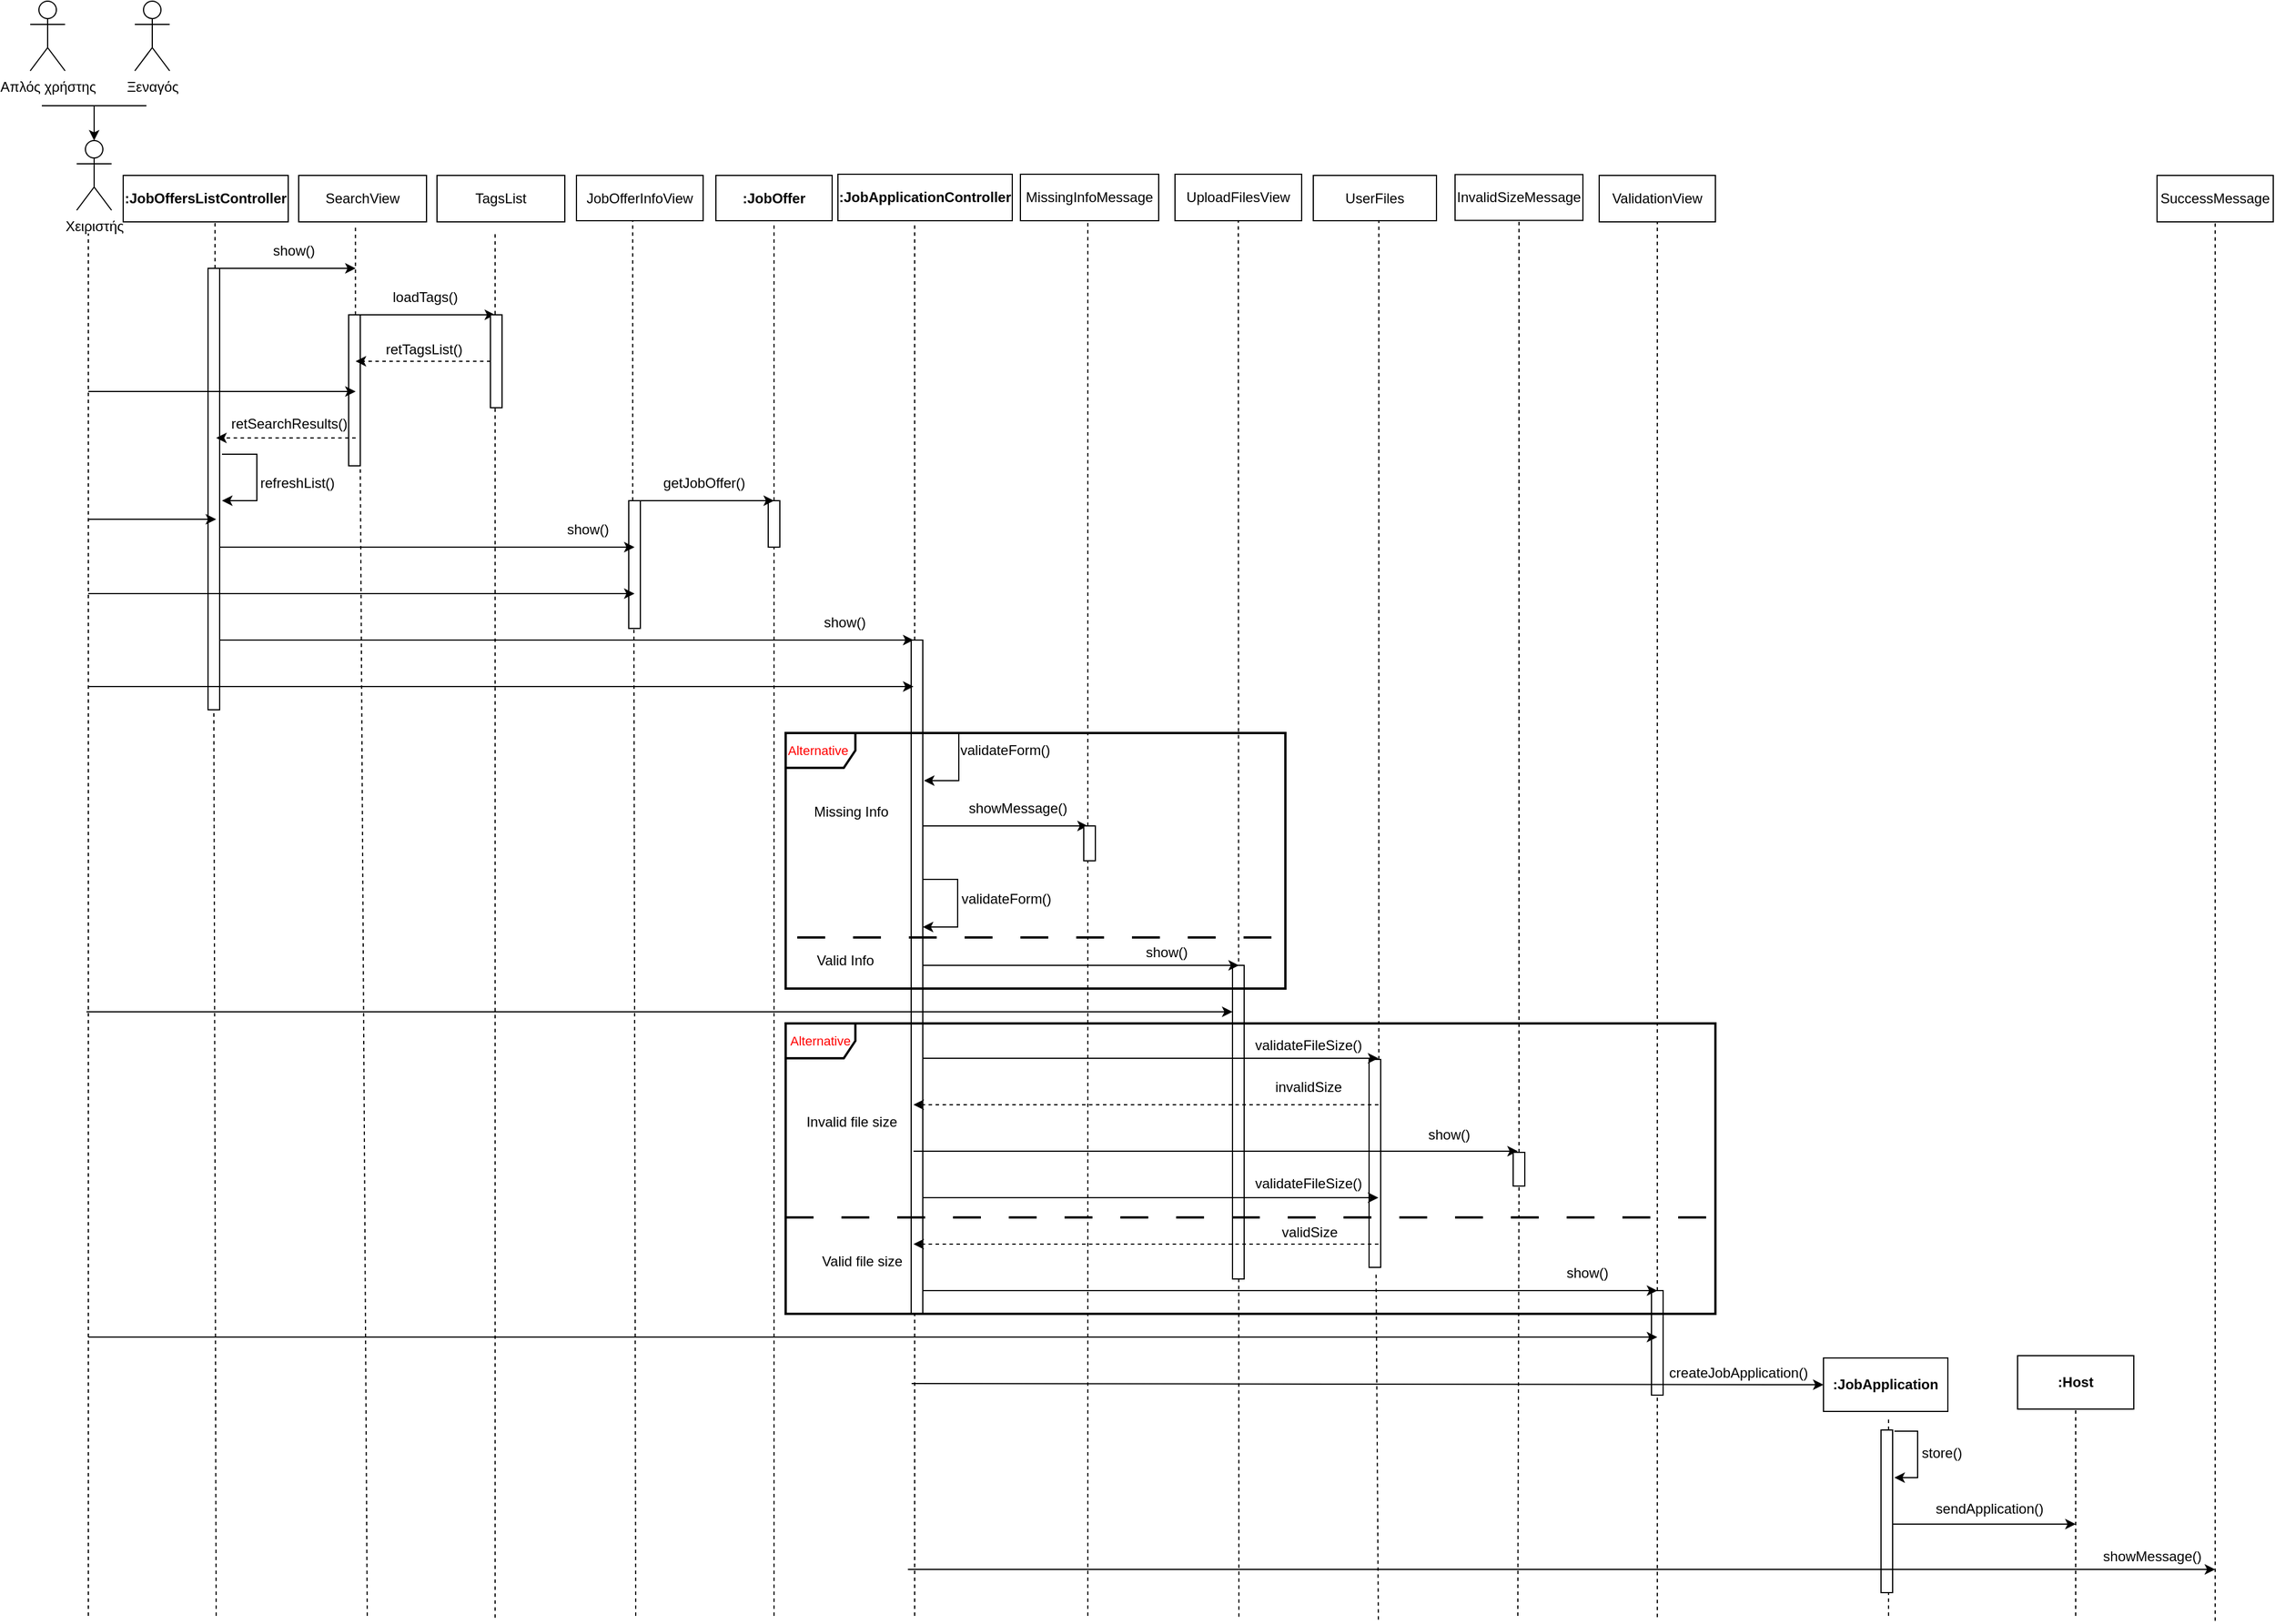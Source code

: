 <mxfile version="21.2.9" type="device">
  <diagram id="_Sl_mNcFMcSMRYwEe3K1" name="Page-2">
    <mxGraphModel dx="2100" dy="2082" grid="1" gridSize="10" guides="1" tooltips="1" connect="1" arrows="1" fold="1" page="1" pageScale="1" pageWidth="850" pageHeight="1100" math="0" shadow="0">
      <root>
        <mxCell id="0" />
        <mxCell id="1" parent="0" />
        <mxCell id="D91j-Zu3z-XHINNhoP_f-87" value="" style="html=1;points=[];perimeter=orthogonalPerimeter;outlineConnect=0;targetShapes=umlLifeline;portConstraint=eastwest;newEdgeStyle={&quot;edgeStyle&quot;:&quot;elbowEdgeStyle&quot;,&quot;elbow&quot;:&quot;vertical&quot;,&quot;curved&quot;:0,&quot;rounded&quot;:0};" parent="1" vertex="1">
          <mxGeometry x="1632.5" y="1200" width="10" height="140" as="geometry" />
        </mxCell>
        <mxCell id="D91j-Zu3z-XHINNhoP_f-85" value="" style="html=1;points=[];perimeter=orthogonalPerimeter;outlineConnect=0;targetShapes=umlLifeline;portConstraint=eastwest;newEdgeStyle={&quot;edgeStyle&quot;:&quot;elbowEdgeStyle&quot;,&quot;elbow&quot;:&quot;vertical&quot;,&quot;curved&quot;:0,&quot;rounded&quot;:0};" parent="1" vertex="1">
          <mxGeometry x="1435" y="1080" width="10" height="90" as="geometry" />
        </mxCell>
        <mxCell id="D91j-Zu3z-XHINNhoP_f-81" value="" style="html=1;points=[];perimeter=orthogonalPerimeter;outlineConnect=0;targetShapes=umlLifeline;portConstraint=eastwest;newEdgeStyle={&quot;edgeStyle&quot;:&quot;elbowEdgeStyle&quot;,&quot;elbow&quot;:&quot;vertical&quot;,&quot;curved&quot;:0,&quot;rounded&quot;:0};" parent="1" vertex="1">
          <mxGeometry x="1192" y="881" width="10" height="179" as="geometry" />
        </mxCell>
        <mxCell id="D91j-Zu3z-XHINNhoP_f-33" value="" style="endArrow=none;dashed=1;html=1;rounded=0;entryX=0.5;entryY=1;entryDx=0;entryDy=0;" parent="1" target="Wx3zH8GoYAzsypde5f29-2" edge="1">
          <mxGeometry width="50" height="50" relative="1" as="geometry">
            <mxPoint x="1080" y="1360.8" as="sourcePoint" />
            <mxPoint x="1080" y="170" as="targetPoint" />
          </mxGeometry>
        </mxCell>
        <mxCell id="D91j-Zu3z-XHINNhoP_f-79" value="" style="html=1;points=[];perimeter=orthogonalPerimeter;outlineConnect=0;targetShapes=umlLifeline;portConstraint=eastwest;newEdgeStyle={&quot;edgeStyle&quot;:&quot;elbowEdgeStyle&quot;,&quot;elbow&quot;:&quot;vertical&quot;,&quot;curved&quot;:0,&quot;rounded&quot;:0};" parent="1" vertex="1">
          <mxGeometry x="1074.5" y="800" width="10" height="270" as="geometry" />
        </mxCell>
        <mxCell id="D91j-Zu3z-XHINNhoP_f-75" value="" style="html=1;points=[];perimeter=orthogonalPerimeter;outlineConnect=0;targetShapes=umlLifeline;portConstraint=eastwest;newEdgeStyle={&quot;edgeStyle&quot;:&quot;elbowEdgeStyle&quot;,&quot;elbow&quot;:&quot;vertical&quot;,&quot;curved&quot;:0,&quot;rounded&quot;:0};" parent="1" vertex="1">
          <mxGeometry x="798" y="520" width="10" height="580" as="geometry" />
        </mxCell>
        <mxCell id="J4Q3_kez4P0OOdDd1wU0-27" value="" style="endArrow=none;dashed=1;html=1;rounded=0;" parent="1" edge="1">
          <mxGeometry width="50" height="50" relative="1" as="geometry">
            <mxPoint x="680" y="1360" as="sourcePoint" />
            <mxPoint x="680" y="160" as="targetPoint" />
          </mxGeometry>
        </mxCell>
        <mxCell id="D91j-Zu3z-XHINNhoP_f-74" value="" style="html=1;points=[];perimeter=orthogonalPerimeter;outlineConnect=0;targetShapes=umlLifeline;portConstraint=eastwest;newEdgeStyle={&quot;edgeStyle&quot;:&quot;elbowEdgeStyle&quot;,&quot;elbow&quot;:&quot;vertical&quot;,&quot;curved&quot;:0,&quot;rounded&quot;:0};" parent="1" vertex="1">
          <mxGeometry x="675" y="400" width="10" height="40" as="geometry" />
        </mxCell>
        <mxCell id="D91j-Zu3z-XHINNhoP_f-72" value="" style="html=1;points=[];perimeter=orthogonalPerimeter;outlineConnect=0;targetShapes=umlLifeline;portConstraint=eastwest;newEdgeStyle={&quot;edgeStyle&quot;:&quot;elbowEdgeStyle&quot;,&quot;elbow&quot;:&quot;vertical&quot;,&quot;curved&quot;:0,&quot;rounded&quot;:0};" parent="1" vertex="1">
          <mxGeometry x="555" y="400" width="10" height="110" as="geometry" />
        </mxCell>
        <mxCell id="D91j-Zu3z-XHINNhoP_f-65" value="" style="html=1;points=[];perimeter=orthogonalPerimeter;outlineConnect=0;targetShapes=umlLifeline;portConstraint=eastwest;newEdgeStyle={&quot;edgeStyle&quot;:&quot;elbowEdgeStyle&quot;,&quot;elbow&quot;:&quot;vertical&quot;,&quot;curved&quot;:0,&quot;rounded&quot;:0};" parent="1" vertex="1">
          <mxGeometry x="314" y="240" width="10" height="130" as="geometry" />
        </mxCell>
        <mxCell id="D91j-Zu3z-XHINNhoP_f-63" value="" style="html=1;points=[];perimeter=orthogonalPerimeter;outlineConnect=0;targetShapes=umlLifeline;portConstraint=eastwest;newEdgeStyle={&quot;edgeStyle&quot;:&quot;elbowEdgeStyle&quot;,&quot;elbow&quot;:&quot;vertical&quot;,&quot;curved&quot;:0,&quot;rounded&quot;:0};" parent="1" vertex="1">
          <mxGeometry x="193" y="200" width="10" height="380" as="geometry" />
        </mxCell>
        <mxCell id="5GjJMdv-wg4faUIwn9fN-2" value="" style="endArrow=none;dashed=1;html=1;rounded=0;entryX=0.444;entryY=1.095;entryDx=0;entryDy=0;entryPerimeter=0;" parent="1" source="D91j-Zu3z-XHINNhoP_f-65" target="J4Q3_kez4P0OOdDd1wU0-9" edge="1">
          <mxGeometry width="50" height="50" relative="1" as="geometry">
            <mxPoint x="330" y="1360" as="sourcePoint" />
            <mxPoint x="401.2" y="140.0" as="targetPoint" />
          </mxGeometry>
        </mxCell>
        <mxCell id="CS3KcbrQaqgQMqMds59z-1" value="Χειριστής" style="shape=umlActor;verticalLabelPosition=bottom;verticalAlign=top;html=1;" parent="1" vertex="1">
          <mxGeometry x="80" y="90" width="30" height="60" as="geometry" />
        </mxCell>
        <mxCell id="l-Ybo9VVnQ7uTTjx2F1L-1" value="Απλός χρήστης" style="shape=umlActor;verticalLabelPosition=bottom;verticalAlign=top;html=1;" parent="1" vertex="1">
          <mxGeometry x="40" y="-30" width="30" height="60" as="geometry" />
        </mxCell>
        <mxCell id="0-zvZKWVqOoyFjQTl4Zy-1" value="Ξεναγός" style="shape=umlActor;verticalLabelPosition=bottom;verticalAlign=top;html=1;" parent="1" vertex="1">
          <mxGeometry x="130" y="-30" width="30" height="60" as="geometry" />
        </mxCell>
        <mxCell id="0-zvZKWVqOoyFjQTl4Zy-3" value="" style="endArrow=classic;html=1;rounded=0;entryX=0.5;entryY=0;entryDx=0;entryDy=0;entryPerimeter=0;" parent="1" target="CS3KcbrQaqgQMqMds59z-1" edge="1">
          <mxGeometry width="50" height="50" relative="1" as="geometry">
            <mxPoint x="140" y="60" as="sourcePoint" />
            <mxPoint x="420" y="110" as="targetPoint" />
            <Array as="points">
              <mxPoint x="95" y="60" />
            </Array>
          </mxGeometry>
        </mxCell>
        <mxCell id="0-zvZKWVqOoyFjQTl4Zy-4" value="" style="endArrow=none;html=1;rounded=0;" parent="1" edge="1">
          <mxGeometry width="50" height="50" relative="1" as="geometry">
            <mxPoint x="50" y="60" as="sourcePoint" />
            <mxPoint x="100" y="60" as="targetPoint" />
          </mxGeometry>
        </mxCell>
        <mxCell id="0-zvZKWVqOoyFjQTl4Zy-5" value="" style="endArrow=none;dashed=1;html=1;rounded=0;" parent="1" edge="1">
          <mxGeometry width="50" height="50" relative="1" as="geometry">
            <mxPoint x="90" y="1360" as="sourcePoint" />
            <mxPoint x="90" y="170" as="targetPoint" />
          </mxGeometry>
        </mxCell>
        <mxCell id="hsD9cu6gRdxo353yC3C1-1" value="show()" style="text;html=1;strokeColor=none;fillColor=none;align=center;verticalAlign=middle;whiteSpace=wrap;rounded=0;" parent="1" vertex="1">
          <mxGeometry x="237" y="170" width="60" height="30" as="geometry" />
        </mxCell>
        <mxCell id="hsD9cu6gRdxo353yC3C1-8" value="getJobOffer()" style="text;html=1;strokeColor=none;fillColor=none;align=center;verticalAlign=middle;whiteSpace=wrap;rounded=0;" parent="1" vertex="1">
          <mxGeometry x="590" y="370" width="60" height="30" as="geometry" />
        </mxCell>
        <mxCell id="GbCf4EIsEKDoDzpmdFNO-1" value="" style="endArrow=classic;html=1;rounded=0;" parent="1" source="D91j-Zu3z-XHINNhoP_f-63" edge="1">
          <mxGeometry width="50" height="50" relative="1" as="geometry">
            <mxPoint x="200" y="440" as="sourcePoint" />
            <mxPoint x="560" y="440" as="targetPoint" />
          </mxGeometry>
        </mxCell>
        <mxCell id="GbCf4EIsEKDoDzpmdFNO-2" value="show()" style="text;html=1;strokeColor=none;fillColor=none;align=center;verticalAlign=middle;whiteSpace=wrap;rounded=0;" parent="1" vertex="1">
          <mxGeometry x="490" y="410" width="60" height="30" as="geometry" />
        </mxCell>
        <mxCell id="pKqpbwmX6VhLtf1ekYCj-2" value="validateForm()" style="text;html=1;strokeColor=none;fillColor=none;align=center;verticalAlign=middle;whiteSpace=wrap;rounded=0;" parent="1" vertex="1">
          <mxGeometry x="849" y="600" width="60" height="30" as="geometry" />
        </mxCell>
        <mxCell id="aM6IXAYvvsA6Lvx5sWkO-3" value="showMessage()" style="text;html=1;strokeColor=none;fillColor=none;align=center;verticalAlign=middle;whiteSpace=wrap;rounded=0;" parent="1" vertex="1">
          <mxGeometry x="860" y="650" width="60" height="30" as="geometry" />
        </mxCell>
        <mxCell id="Wx3zH8GoYAzsypde5f29-2" value="UploadFilesView" style="html=1;whiteSpace=wrap;" parent="1" vertex="1">
          <mxGeometry x="1025" y="119" width="109" height="40" as="geometry" />
        </mxCell>
        <mxCell id="Wx3zH8GoYAzsypde5f29-6" value="validateFileSize()" style="text;html=1;strokeColor=none;fillColor=none;align=center;verticalAlign=middle;whiteSpace=wrap;rounded=0;" parent="1" vertex="1">
          <mxGeometry x="1110" y="854" width="60" height="30" as="geometry" />
        </mxCell>
        <mxCell id="Wx3zH8GoYAzsypde5f29-10" value="invalidSize" style="text;html=1;strokeColor=none;fillColor=none;align=center;verticalAlign=middle;whiteSpace=wrap;rounded=0;" parent="1" vertex="1">
          <mxGeometry x="1110" y="890" width="60" height="30" as="geometry" />
        </mxCell>
        <mxCell id="Wx3zH8GoYAzsypde5f29-14" value="show()" style="text;html=1;strokeColor=none;fillColor=none;align=center;verticalAlign=middle;whiteSpace=wrap;rounded=0;" parent="1" vertex="1">
          <mxGeometry x="988" y="774" width="60" height="30" as="geometry" />
        </mxCell>
        <mxCell id="Wx3zH8GoYAzsypde5f29-17" value="validSize" style="text;html=1;strokeColor=none;fillColor=none;align=center;verticalAlign=middle;whiteSpace=wrap;rounded=0;" parent="1" vertex="1">
          <mxGeometry x="1111" y="1015" width="60" height="30" as="geometry" />
        </mxCell>
        <mxCell id="Sp0JfkNnouSUE2TYpauw-1" value="" style="endArrow=none;dashed=1;html=1;rounded=0;entryX=0.604;entryY=1.031;entryDx=0;entryDy=0;entryPerimeter=0;" parent="1" source="D91j-Zu3z-XHINNhoP_f-81" edge="1">
          <mxGeometry width="50" height="50" relative="1" as="geometry">
            <mxPoint x="1200" y="1363.2" as="sourcePoint" />
            <mxPoint x="1200.4" y="152.17" as="targetPoint" />
          </mxGeometry>
        </mxCell>
        <mxCell id="Sp0JfkNnouSUE2TYpauw-3" value="show()" style="text;html=1;strokeColor=none;fillColor=none;align=center;verticalAlign=middle;whiteSpace=wrap;rounded=0;" parent="1" vertex="1">
          <mxGeometry x="1231" y="931" width="60" height="30" as="geometry" />
        </mxCell>
        <mxCell id="DBzs5WyBsPnDjGuK_d3k-7" value="store()" style="text;html=1;strokeColor=none;fillColor=none;align=center;verticalAlign=middle;whiteSpace=wrap;rounded=0;" parent="1" vertex="1">
          <mxGeometry x="1655" y="1205" width="60" height="30" as="geometry" />
        </mxCell>
        <mxCell id="J4Q3_kez4P0OOdDd1wU0-4" value="sendApplication()" style="text;html=1;strokeColor=none;fillColor=none;align=center;verticalAlign=middle;whiteSpace=wrap;rounded=0;" parent="1" vertex="1">
          <mxGeometry x="1696" y="1253" width="60" height="30" as="geometry" />
        </mxCell>
        <mxCell id="J4Q3_kez4P0OOdDd1wU0-7" value="showMessage()" style="text;html=1;strokeColor=none;fillColor=none;align=center;verticalAlign=middle;whiteSpace=wrap;rounded=0;" parent="1" vertex="1">
          <mxGeometry x="1836" y="1294" width="60" height="30" as="geometry" />
        </mxCell>
        <mxCell id="J4Q3_kez4P0OOdDd1wU0-8" value="&lt;b&gt;:JobOffersListController&lt;/b&gt;" style="html=1;whiteSpace=wrap;" parent="1" vertex="1">
          <mxGeometry x="120" y="120" width="142" height="40" as="geometry" />
        </mxCell>
        <mxCell id="J4Q3_kez4P0OOdDd1wU0-9" value="SearchView" style="html=1;whiteSpace=wrap;" parent="1" vertex="1">
          <mxGeometry x="271" y="120" width="110" height="40" as="geometry" />
        </mxCell>
        <mxCell id="J4Q3_kez4P0OOdDd1wU0-10" value="JobOfferInfoView" style="html=1;whiteSpace=wrap;" parent="1" vertex="1">
          <mxGeometry x="510" y="120" width="109" height="39" as="geometry" />
        </mxCell>
        <mxCell id="J4Q3_kez4P0OOdDd1wU0-11" value="&lt;b&gt;:JobOffer&lt;/b&gt;" style="html=1;whiteSpace=wrap;" parent="1" vertex="1">
          <mxGeometry x="630" y="120" width="100" height="39" as="geometry" />
        </mxCell>
        <mxCell id="J4Q3_kez4P0OOdDd1wU0-12" value="&lt;b&gt;:JobApplicationController&lt;/b&gt;" style="html=1;whiteSpace=wrap;" parent="1" vertex="1">
          <mxGeometry x="735" y="119" width="150" height="40" as="geometry" />
        </mxCell>
        <mxCell id="J4Q3_kez4P0OOdDd1wU0-13" value="MissingInfoMessage" style="html=1;whiteSpace=wrap;" parent="1" vertex="1">
          <mxGeometry x="892" y="119" width="119" height="40" as="geometry" />
        </mxCell>
        <mxCell id="J4Q3_kez4P0OOdDd1wU0-14" value="UserFiles" style="html=1;whiteSpace=wrap;" parent="1" vertex="1">
          <mxGeometry x="1144" y="120" width="106" height="39" as="geometry" />
        </mxCell>
        <mxCell id="J4Q3_kez4P0OOdDd1wU0-15" value="ValidationView" style="html=1;whiteSpace=wrap;" parent="1" vertex="1">
          <mxGeometry x="1390" y="120" width="100" height="40" as="geometry" />
        </mxCell>
        <mxCell id="J4Q3_kez4P0OOdDd1wU0-16" value="&lt;b&gt;:JobApplication&lt;/b&gt;" style="html=1;whiteSpace=wrap;" parent="1" vertex="1">
          <mxGeometry x="1583" y="1138" width="107" height="46" as="geometry" />
        </mxCell>
        <mxCell id="J4Q3_kez4P0OOdDd1wU0-18" value="" style="endArrow=none;dashed=1;html=1;rounded=0;entryX=0.5;entryY=1;entryDx=0;entryDy=0;" parent="1" source="D91j-Zu3z-XHINNhoP_f-63" edge="1">
          <mxGeometry width="50" height="50" relative="1" as="geometry">
            <mxPoint x="200" y="1360" as="sourcePoint" />
            <mxPoint x="199" y="160" as="targetPoint" />
          </mxGeometry>
        </mxCell>
        <mxCell id="J4Q3_kez4P0OOdDd1wU0-24" value="" style="endArrow=none;dashed=1;html=1;rounded=0;entryX=0.444;entryY=1;entryDx=0;entryDy=0;entryPerimeter=0;" parent="1" source="D91j-Zu3z-XHINNhoP_f-72" target="J4Q3_kez4P0OOdDd1wU0-10" edge="1">
          <mxGeometry width="50" height="50" relative="1" as="geometry">
            <mxPoint x="561" y="1360" as="sourcePoint" />
            <mxPoint x="561.12" y="426.274" as="targetPoint" />
          </mxGeometry>
        </mxCell>
        <mxCell id="J4Q3_kez4P0OOdDd1wU0-42" value="Missing Info" style="text;html=1;strokeColor=none;fillColor=none;align=center;verticalAlign=middle;whiteSpace=wrap;rounded=0;" parent="1" vertex="1">
          <mxGeometry x="701" y="663" width="91" height="10" as="geometry" />
        </mxCell>
        <mxCell id="J4Q3_kez4P0OOdDd1wU0-43" value="Valid Info" style="text;html=1;strokeColor=none;fillColor=none;align=center;verticalAlign=middle;whiteSpace=wrap;rounded=0;" parent="1" vertex="1">
          <mxGeometry x="689" y="786" width="105" height="20" as="geometry" />
        </mxCell>
        <mxCell id="J4Q3_kez4P0OOdDd1wU0-46" value="Valid file size" style="text;html=1;strokeColor=none;fillColor=none;align=center;verticalAlign=middle;whiteSpace=wrap;rounded=0;" parent="1" vertex="1">
          <mxGeometry x="701" y="1050" width="110" height="10" as="geometry" />
        </mxCell>
        <mxCell id="J4Q3_kez4P0OOdDd1wU0-47" value="Invalid file size" style="text;html=1;strokeColor=none;fillColor=none;align=center;verticalAlign=middle;whiteSpace=wrap;rounded=0;" parent="1" vertex="1">
          <mxGeometry x="691.5" y="928" width="110" height="14" as="geometry" />
        </mxCell>
        <mxCell id="D91j-Zu3z-XHINNhoP_f-1" value="" style="endArrow=classic;html=1;rounded=0;" parent="1" edge="1">
          <mxGeometry width="50" height="50" relative="1" as="geometry">
            <mxPoint x="200" y="200" as="sourcePoint" />
            <mxPoint x="320" y="200" as="targetPoint" />
          </mxGeometry>
        </mxCell>
        <mxCell id="D91j-Zu3z-XHINNhoP_f-7" value="TagsList" style="html=1;whiteSpace=wrap;" parent="1" vertex="1">
          <mxGeometry x="390" y="120" width="110" height="40" as="geometry" />
        </mxCell>
        <mxCell id="D91j-Zu3z-XHINNhoP_f-8" value="" style="endArrow=none;dashed=1;html=1;rounded=0;" parent="1" edge="1">
          <mxGeometry width="50" height="50" relative="1" as="geometry">
            <mxPoint x="440" y="1361.6" as="sourcePoint" />
            <mxPoint x="440" y="170" as="targetPoint" />
          </mxGeometry>
        </mxCell>
        <mxCell id="D91j-Zu3z-XHINNhoP_f-9" value="" style="endArrow=classic;html=1;rounded=0;" parent="1" edge="1">
          <mxGeometry width="50" height="50" relative="1" as="geometry">
            <mxPoint x="320" y="240" as="sourcePoint" />
            <mxPoint x="440" y="240" as="targetPoint" />
          </mxGeometry>
        </mxCell>
        <mxCell id="D91j-Zu3z-XHINNhoP_f-10" value="loadTags()" style="text;html=1;strokeColor=none;fillColor=none;align=center;verticalAlign=middle;whiteSpace=wrap;rounded=0;" parent="1" vertex="1">
          <mxGeometry x="350" y="210" width="60" height="30" as="geometry" />
        </mxCell>
        <mxCell id="D91j-Zu3z-XHINNhoP_f-11" value="" style="endArrow=classic;html=1;rounded=0;dashed=1;" parent="1" source="D91j-Zu3z-XHINNhoP_f-69" edge="1">
          <mxGeometry width="50" height="50" relative="1" as="geometry">
            <mxPoint x="440" y="280" as="sourcePoint" />
            <mxPoint x="320" y="280" as="targetPoint" />
          </mxGeometry>
        </mxCell>
        <mxCell id="D91j-Zu3z-XHINNhoP_f-14" value="retTagsList()" style="text;html=1;strokeColor=none;fillColor=none;align=center;verticalAlign=middle;whiteSpace=wrap;rounded=0;" parent="1" vertex="1">
          <mxGeometry x="349" y="255" width="60" height="30" as="geometry" />
        </mxCell>
        <mxCell id="D91j-Zu3z-XHINNhoP_f-15" value="" style="endArrow=classic;html=1;rounded=0;" parent="1" edge="1">
          <mxGeometry width="50" height="50" relative="1" as="geometry">
            <mxPoint x="90" y="306" as="sourcePoint" />
            <mxPoint x="320" y="306" as="targetPoint" />
          </mxGeometry>
        </mxCell>
        <mxCell id="D91j-Zu3z-XHINNhoP_f-16" value="" style="endArrow=classic;html=1;rounded=0;dashed=1;" parent="1" edge="1">
          <mxGeometry width="50" height="50" relative="1" as="geometry">
            <mxPoint x="320" y="346" as="sourcePoint" />
            <mxPoint x="200" y="346" as="targetPoint" />
          </mxGeometry>
        </mxCell>
        <mxCell id="D91j-Zu3z-XHINNhoP_f-17" value="retSearchResults()" style="text;html=1;strokeColor=none;fillColor=none;align=center;verticalAlign=middle;whiteSpace=wrap;rounded=0;" parent="1" vertex="1">
          <mxGeometry x="233" y="319" width="60" height="30" as="geometry" />
        </mxCell>
        <mxCell id="D91j-Zu3z-XHINNhoP_f-18" value="" style="endArrow=classic;html=1;rounded=0;" parent="1" edge="1">
          <mxGeometry width="50" height="50" relative="1" as="geometry">
            <mxPoint x="90" y="416" as="sourcePoint" />
            <mxPoint x="200" y="416" as="targetPoint" />
          </mxGeometry>
        </mxCell>
        <mxCell id="D91j-Zu3z-XHINNhoP_f-19" value="" style="endArrow=classic;html=1;rounded=0;" parent="1" edge="1">
          <mxGeometry width="50" height="50" relative="1" as="geometry">
            <mxPoint x="560" y="400" as="sourcePoint" />
            <mxPoint x="680" y="400" as="targetPoint" />
          </mxGeometry>
        </mxCell>
        <mxCell id="D91j-Zu3z-XHINNhoP_f-20" value="" style="endArrow=classic;html=1;rounded=0;" parent="1" edge="1">
          <mxGeometry width="50" height="50" relative="1" as="geometry">
            <mxPoint x="90" y="480" as="sourcePoint" />
            <mxPoint x="560" y="480" as="targetPoint" />
          </mxGeometry>
        </mxCell>
        <mxCell id="D91j-Zu3z-XHINNhoP_f-23" value="" style="endArrow=none;dashed=1;html=1;rounded=0;" parent="1" source="D91j-Zu3z-XHINNhoP_f-75" edge="1">
          <mxGeometry width="50" height="50" relative="1" as="geometry">
            <mxPoint x="801" y="1360" as="sourcePoint" />
            <mxPoint x="801" y="160" as="targetPoint" />
          </mxGeometry>
        </mxCell>
        <mxCell id="D91j-Zu3z-XHINNhoP_f-24" value="" style="endArrow=classic;html=1;rounded=0;" parent="1" source="D91j-Zu3z-XHINNhoP_f-63" edge="1">
          <mxGeometry width="50" height="50" relative="1" as="geometry">
            <mxPoint x="200" y="520" as="sourcePoint" />
            <mxPoint x="800" y="520" as="targetPoint" />
          </mxGeometry>
        </mxCell>
        <mxCell id="D91j-Zu3z-XHINNhoP_f-25" value="show()" style="text;html=1;strokeColor=none;fillColor=none;align=center;verticalAlign=middle;whiteSpace=wrap;rounded=0;" parent="1" vertex="1">
          <mxGeometry x="711" y="490" width="60" height="30" as="geometry" />
        </mxCell>
        <mxCell id="D91j-Zu3z-XHINNhoP_f-26" value="" style="endArrow=classic;html=1;rounded=0;" parent="1" edge="1">
          <mxGeometry width="50" height="50" relative="1" as="geometry">
            <mxPoint x="90" y="560" as="sourcePoint" />
            <mxPoint x="800" y="560" as="targetPoint" />
          </mxGeometry>
        </mxCell>
        <mxCell id="D91j-Zu3z-XHINNhoP_f-27" value="" style="endArrow=classic;html=1;rounded=0;" parent="1" edge="1">
          <mxGeometry width="50" height="50" relative="1" as="geometry">
            <mxPoint x="809" y="600" as="sourcePoint" />
            <mxPoint x="809" y="641" as="targetPoint" />
            <Array as="points">
              <mxPoint x="839" y="600" />
              <mxPoint x="839" y="641" />
            </Array>
          </mxGeometry>
        </mxCell>
        <mxCell id="D91j-Zu3z-XHINNhoP_f-28" value="" style="endArrow=none;dashed=1;html=1;rounded=0;" parent="1" source="D91j-Zu3z-XHINNhoP_f-77" edge="1">
          <mxGeometry width="50" height="50" relative="1" as="geometry">
            <mxPoint x="950" y="1360" as="sourcePoint" />
            <mxPoint x="950" y="160" as="targetPoint" />
          </mxGeometry>
        </mxCell>
        <mxCell id="D91j-Zu3z-XHINNhoP_f-29" value="" style="endArrow=classic;html=1;rounded=0;" parent="1" source="D91j-Zu3z-XHINNhoP_f-75" edge="1">
          <mxGeometry width="50" height="50" relative="1" as="geometry">
            <mxPoint x="800" y="680" as="sourcePoint" />
            <mxPoint x="950" y="680" as="targetPoint" />
          </mxGeometry>
        </mxCell>
        <mxCell id="D91j-Zu3z-XHINNhoP_f-30" value="" style="endArrow=classic;html=1;rounded=0;" parent="1" edge="1">
          <mxGeometry width="50" height="50" relative="1" as="geometry">
            <mxPoint x="808" y="726" as="sourcePoint" />
            <mxPoint x="808" y="767" as="targetPoint" />
            <Array as="points">
              <mxPoint x="838" y="726" />
              <mxPoint x="838" y="767" />
            </Array>
          </mxGeometry>
        </mxCell>
        <mxCell id="D91j-Zu3z-XHINNhoP_f-31" value="validateForm()" style="text;html=1;strokeColor=none;fillColor=none;align=center;verticalAlign=middle;whiteSpace=wrap;rounded=0;" parent="1" vertex="1">
          <mxGeometry x="850" y="728" width="60" height="30" as="geometry" />
        </mxCell>
        <mxCell id="D91j-Zu3z-XHINNhoP_f-32" value="" style="endArrow=classic;html=1;rounded=0;" parent="1" source="D91j-Zu3z-XHINNhoP_f-75" edge="1">
          <mxGeometry width="50" height="50" relative="1" as="geometry">
            <mxPoint x="800" y="800" as="sourcePoint" />
            <mxPoint x="1080" y="800" as="targetPoint" />
          </mxGeometry>
        </mxCell>
        <mxCell id="D91j-Zu3z-XHINNhoP_f-36" value="" style="endArrow=classic;html=1;rounded=0;" parent="1" source="D91j-Zu3z-XHINNhoP_f-75" edge="1">
          <mxGeometry width="50" height="50" relative="1" as="geometry">
            <mxPoint x="810" y="890" as="sourcePoint" />
            <mxPoint x="1200" y="880" as="targetPoint" />
          </mxGeometry>
        </mxCell>
        <mxCell id="D91j-Zu3z-XHINNhoP_f-37" value="" style="endArrow=classic;html=1;rounded=0;dashed=1;" parent="1" edge="1">
          <mxGeometry width="50" height="50" relative="1" as="geometry">
            <mxPoint x="1200" y="920" as="sourcePoint" />
            <mxPoint x="800" y="920" as="targetPoint" />
          </mxGeometry>
        </mxCell>
        <mxCell id="D91j-Zu3z-XHINNhoP_f-40" value="" style="endArrow=classic;html=1;rounded=0;" parent="1" edge="1">
          <mxGeometry width="50" height="50" relative="1" as="geometry">
            <mxPoint x="800" y="960" as="sourcePoint" />
            <mxPoint x="1320" y="960" as="targetPoint" />
          </mxGeometry>
        </mxCell>
        <mxCell id="D91j-Zu3z-XHINNhoP_f-41" value="InvalidSizeMessage" style="html=1;whiteSpace=wrap;" parent="1" vertex="1">
          <mxGeometry x="1266" y="119.25" width="110" height="39.5" as="geometry" />
        </mxCell>
        <mxCell id="D91j-Zu3z-XHINNhoP_f-42" value="" style="endArrow=none;dashed=1;html=1;rounded=0;entryX=0.5;entryY=1;entryDx=0;entryDy=0;" parent="1" source="D91j-Zu3z-XHINNhoP_f-83" target="D91j-Zu3z-XHINNhoP_f-41" edge="1">
          <mxGeometry width="50" height="50" relative="1" as="geometry">
            <mxPoint x="1320" y="1360" as="sourcePoint" />
            <mxPoint x="1130" y="50" as="targetPoint" />
          </mxGeometry>
        </mxCell>
        <mxCell id="D91j-Zu3z-XHINNhoP_f-43" value="" style="endArrow=classic;html=1;rounded=0;" parent="1" source="D91j-Zu3z-XHINNhoP_f-75" edge="1">
          <mxGeometry width="50" height="50" relative="1" as="geometry">
            <mxPoint x="800" y="1000" as="sourcePoint" />
            <mxPoint x="1200" y="1000" as="targetPoint" />
          </mxGeometry>
        </mxCell>
        <mxCell id="D91j-Zu3z-XHINNhoP_f-44" value="validateFileSize()" style="text;html=1;strokeColor=none;fillColor=none;align=center;verticalAlign=middle;whiteSpace=wrap;rounded=0;" parent="1" vertex="1">
          <mxGeometry x="1110" y="973" width="60" height="30" as="geometry" />
        </mxCell>
        <mxCell id="D91j-Zu3z-XHINNhoP_f-45" value="" style="endArrow=classic;html=1;rounded=0;dashed=1;" parent="1" edge="1">
          <mxGeometry width="50" height="50" relative="1" as="geometry">
            <mxPoint x="1200" y="1040" as="sourcePoint" />
            <mxPoint x="800" y="1040" as="targetPoint" />
          </mxGeometry>
        </mxCell>
        <mxCell id="D91j-Zu3z-XHINNhoP_f-47" value="" style="endArrow=none;dashed=1;html=1;rounded=0;entryX=0.5;entryY=1;entryDx=0;entryDy=0;" parent="1" source="D91j-Zu3z-XHINNhoP_f-85" target="J4Q3_kez4P0OOdDd1wU0-15" edge="1">
          <mxGeometry width="50" height="50" relative="1" as="geometry">
            <mxPoint x="1440" y="1361.067" as="sourcePoint" />
            <mxPoint x="1290" y="390" as="targetPoint" />
          </mxGeometry>
        </mxCell>
        <mxCell id="D91j-Zu3z-XHINNhoP_f-48" value="" style="endArrow=classic;html=1;rounded=0;" parent="1" source="D91j-Zu3z-XHINNhoP_f-75" edge="1">
          <mxGeometry width="50" height="50" relative="1" as="geometry">
            <mxPoint x="800" y="1080" as="sourcePoint" />
            <mxPoint x="1440" y="1080" as="targetPoint" />
          </mxGeometry>
        </mxCell>
        <mxCell id="D91j-Zu3z-XHINNhoP_f-49" value="show()" style="text;html=1;strokeColor=none;fillColor=none;align=center;verticalAlign=middle;whiteSpace=wrap;rounded=0;" parent="1" vertex="1">
          <mxGeometry x="1350" y="1050" width="60" height="30" as="geometry" />
        </mxCell>
        <mxCell id="D91j-Zu3z-XHINNhoP_f-50" value="" style="endArrow=classic;html=1;rounded=0;" parent="1" edge="1">
          <mxGeometry width="50" height="50" relative="1" as="geometry">
            <mxPoint x="90" y="1120" as="sourcePoint" />
            <mxPoint x="1440" y="1120" as="targetPoint" />
          </mxGeometry>
        </mxCell>
        <mxCell id="D91j-Zu3z-XHINNhoP_f-52" value="" style="endArrow=none;dashed=1;html=1;rounded=0;" parent="1" source="D91j-Zu3z-XHINNhoP_f-87" edge="1">
          <mxGeometry width="50" height="50" relative="1" as="geometry">
            <mxPoint x="1639" y="1360" as="sourcePoint" />
            <mxPoint x="1639" y="1190" as="targetPoint" />
          </mxGeometry>
        </mxCell>
        <mxCell id="D91j-Zu3z-XHINNhoP_f-53" value="" style="endArrow=classic;html=1;rounded=0;entryX=0;entryY=0.5;entryDx=0;entryDy=0;" parent="1" target="J4Q3_kez4P0OOdDd1wU0-16" edge="1">
          <mxGeometry width="50" height="50" relative="1" as="geometry">
            <mxPoint x="798.4" y="1160" as="sourcePoint" />
            <mxPoint x="1500" y="1120" as="targetPoint" />
          </mxGeometry>
        </mxCell>
        <mxCell id="D91j-Zu3z-XHINNhoP_f-54" value="createJobApplication()" style="text;html=1;strokeColor=none;fillColor=none;align=center;verticalAlign=middle;whiteSpace=wrap;rounded=0;" parent="1" vertex="1">
          <mxGeometry x="1480" y="1136" width="60" height="30" as="geometry" />
        </mxCell>
        <mxCell id="D91j-Zu3z-XHINNhoP_f-55" value="" style="endArrow=classic;html=1;rounded=0;" parent="1" edge="1">
          <mxGeometry width="50" height="50" relative="1" as="geometry">
            <mxPoint x="1644" y="1201" as="sourcePoint" />
            <mxPoint x="1644" y="1241" as="targetPoint" />
            <Array as="points">
              <mxPoint x="1664" y="1201" />
              <mxPoint x="1664" y="1241" />
            </Array>
          </mxGeometry>
        </mxCell>
        <mxCell id="D91j-Zu3z-XHINNhoP_f-56" value="&lt;b&gt;:Host&lt;/b&gt;" style="html=1;whiteSpace=wrap;" parent="1" vertex="1">
          <mxGeometry x="1750" y="1136" width="100" height="46" as="geometry" />
        </mxCell>
        <mxCell id="D91j-Zu3z-XHINNhoP_f-57" value="" style="endArrow=classic;html=1;rounded=0;" parent="1" source="D91j-Zu3z-XHINNhoP_f-87" edge="1">
          <mxGeometry width="50" height="50" relative="1" as="geometry">
            <mxPoint x="1640" y="1281" as="sourcePoint" />
            <mxPoint x="1800" y="1281" as="targetPoint" />
          </mxGeometry>
        </mxCell>
        <mxCell id="D91j-Zu3z-XHINNhoP_f-58" value="" style="endArrow=none;dashed=1;html=1;rounded=0;entryX=0.5;entryY=1;entryDx=0;entryDy=0;" parent="1" target="D91j-Zu3z-XHINNhoP_f-56" edge="1">
          <mxGeometry width="50" height="50" relative="1" as="geometry">
            <mxPoint x="1800" y="1360" as="sourcePoint" />
            <mxPoint x="1800" y="1220" as="targetPoint" />
          </mxGeometry>
        </mxCell>
        <mxCell id="D91j-Zu3z-XHINNhoP_f-60" value="SuccessMessage" style="html=1;whiteSpace=wrap;" parent="1" vertex="1">
          <mxGeometry x="1870" y="120" width="100" height="40" as="geometry" />
        </mxCell>
        <mxCell id="D91j-Zu3z-XHINNhoP_f-61" value="" style="endArrow=none;dashed=1;html=1;rounded=0;entryX=0.5;entryY=1;entryDx=0;entryDy=0;" parent="1" target="D91j-Zu3z-XHINNhoP_f-60" edge="1">
          <mxGeometry width="50" height="50" relative="1" as="geometry">
            <mxPoint x="1920" y="1364.267" as="sourcePoint" />
            <mxPoint x="1490" y="340" as="targetPoint" />
          </mxGeometry>
        </mxCell>
        <mxCell id="D91j-Zu3z-XHINNhoP_f-62" value="" style="endArrow=classic;html=1;rounded=0;" parent="1" edge="1">
          <mxGeometry width="50" height="50" relative="1" as="geometry">
            <mxPoint x="795.2" y="1320" as="sourcePoint" />
            <mxPoint x="1920" y="1320" as="targetPoint" />
          </mxGeometry>
        </mxCell>
        <mxCell id="D91j-Zu3z-XHINNhoP_f-64" value="" style="endArrow=none;dashed=1;html=1;rounded=0;entryX=0.5;entryY=1;entryDx=0;entryDy=0;" parent="1" target="D91j-Zu3z-XHINNhoP_f-63" edge="1">
          <mxGeometry width="50" height="50" relative="1" as="geometry">
            <mxPoint x="200" y="1360" as="sourcePoint" />
            <mxPoint x="199" y="160" as="targetPoint" />
          </mxGeometry>
        </mxCell>
        <mxCell id="D91j-Zu3z-XHINNhoP_f-68" value="" style="endArrow=none;dashed=1;html=1;rounded=0;" parent="1" target="D91j-Zu3z-XHINNhoP_f-65" edge="1">
          <mxGeometry width="50" height="50" relative="1" as="geometry">
            <mxPoint x="330" y="1360" as="sourcePoint" />
            <mxPoint x="320" y="164" as="targetPoint" />
          </mxGeometry>
        </mxCell>
        <mxCell id="D91j-Zu3z-XHINNhoP_f-70" value="" style="endArrow=classic;html=1;rounded=0;dashed=1;" parent="1" target="D91j-Zu3z-XHINNhoP_f-69" edge="1">
          <mxGeometry width="50" height="50" relative="1" as="geometry">
            <mxPoint x="440" y="280" as="sourcePoint" />
            <mxPoint x="320" y="280" as="targetPoint" />
          </mxGeometry>
        </mxCell>
        <mxCell id="D91j-Zu3z-XHINNhoP_f-69" value="" style="html=1;points=[];perimeter=orthogonalPerimeter;outlineConnect=0;targetShapes=umlLifeline;portConstraint=eastwest;newEdgeStyle={&quot;edgeStyle&quot;:&quot;elbowEdgeStyle&quot;,&quot;elbow&quot;:&quot;vertical&quot;,&quot;curved&quot;:0,&quot;rounded&quot;:0};" parent="1" vertex="1">
          <mxGeometry x="436" y="240" width="10" height="80" as="geometry" />
        </mxCell>
        <mxCell id="D91j-Zu3z-XHINNhoP_f-73" value="" style="endArrow=none;dashed=1;html=1;rounded=0;entryX=0.444;entryY=1;entryDx=0;entryDy=0;entryPerimeter=0;" parent="1" target="D91j-Zu3z-XHINNhoP_f-72" edge="1">
          <mxGeometry width="50" height="50" relative="1" as="geometry">
            <mxPoint x="561" y="1360" as="sourcePoint" />
            <mxPoint x="558" y="159" as="targetPoint" />
          </mxGeometry>
        </mxCell>
        <mxCell id="D91j-Zu3z-XHINNhoP_f-76" value="" style="endArrow=none;dashed=1;html=1;rounded=0;" parent="1" target="D91j-Zu3z-XHINNhoP_f-75" edge="1">
          <mxGeometry width="50" height="50" relative="1" as="geometry">
            <mxPoint x="801" y="1360" as="sourcePoint" />
            <mxPoint x="801" y="160" as="targetPoint" />
          </mxGeometry>
        </mxCell>
        <mxCell id="D91j-Zu3z-XHINNhoP_f-78" value="" style="endArrow=none;dashed=1;html=1;rounded=0;" parent="1" target="D91j-Zu3z-XHINNhoP_f-77" edge="1">
          <mxGeometry width="50" height="50" relative="1" as="geometry">
            <mxPoint x="950" y="1360" as="sourcePoint" />
            <mxPoint x="950" y="160" as="targetPoint" />
          </mxGeometry>
        </mxCell>
        <mxCell id="D91j-Zu3z-XHINNhoP_f-77" value="" style="html=1;points=[];perimeter=orthogonalPerimeter;outlineConnect=0;targetShapes=umlLifeline;portConstraint=eastwest;newEdgeStyle={&quot;edgeStyle&quot;:&quot;elbowEdgeStyle&quot;,&quot;elbow&quot;:&quot;vertical&quot;,&quot;curved&quot;:0,&quot;rounded&quot;:0};" parent="1" vertex="1">
          <mxGeometry x="946.5" y="680" width="10" height="30" as="geometry" />
        </mxCell>
        <mxCell id="D91j-Zu3z-XHINNhoP_f-80" value="" style="endArrow=classic;html=1;rounded=0;" parent="1" target="D91j-Zu3z-XHINNhoP_f-79" edge="1">
          <mxGeometry width="50" height="50" relative="1" as="geometry">
            <mxPoint x="88.4" y="840" as="sourcePoint" />
            <mxPoint x="1090" y="840" as="targetPoint" />
          </mxGeometry>
        </mxCell>
        <mxCell id="D91j-Zu3z-XHINNhoP_f-82" value="" style="endArrow=none;dashed=1;html=1;rounded=0;entryX=0.604;entryY=1.031;entryDx=0;entryDy=0;entryPerimeter=0;" parent="1" target="D91j-Zu3z-XHINNhoP_f-81" edge="1">
          <mxGeometry width="50" height="50" relative="1" as="geometry">
            <mxPoint x="1200" y="1363.2" as="sourcePoint" />
            <mxPoint x="1200.4" y="152.17" as="targetPoint" />
          </mxGeometry>
        </mxCell>
        <mxCell id="D91j-Zu3z-XHINNhoP_f-84" value="" style="endArrow=none;dashed=1;html=1;rounded=0;entryX=0.5;entryY=1;entryDx=0;entryDy=0;" parent="1" target="D91j-Zu3z-XHINNhoP_f-83" edge="1">
          <mxGeometry width="50" height="50" relative="1" as="geometry">
            <mxPoint x="1320" y="1360" as="sourcePoint" />
            <mxPoint x="1321" y="159" as="targetPoint" />
          </mxGeometry>
        </mxCell>
        <mxCell id="D91j-Zu3z-XHINNhoP_f-83" value="" style="html=1;points=[];perimeter=orthogonalPerimeter;outlineConnect=0;targetShapes=umlLifeline;portConstraint=eastwest;newEdgeStyle={&quot;edgeStyle&quot;:&quot;elbowEdgeStyle&quot;,&quot;elbow&quot;:&quot;vertical&quot;,&quot;curved&quot;:0,&quot;rounded&quot;:0};" parent="1" vertex="1">
          <mxGeometry x="1316" y="961" width="10" height="29" as="geometry" />
        </mxCell>
        <mxCell id="D91j-Zu3z-XHINNhoP_f-86" value="" style="endArrow=none;dashed=1;html=1;rounded=0;entryX=0.5;entryY=1;entryDx=0;entryDy=0;" parent="1" target="D91j-Zu3z-XHINNhoP_f-85" edge="1">
          <mxGeometry width="50" height="50" relative="1" as="geometry">
            <mxPoint x="1440" y="1361.067" as="sourcePoint" />
            <mxPoint x="1440" y="160" as="targetPoint" />
          </mxGeometry>
        </mxCell>
        <mxCell id="D91j-Zu3z-XHINNhoP_f-88" value="" style="endArrow=none;dashed=1;html=1;rounded=0;" parent="1" target="D91j-Zu3z-XHINNhoP_f-87" edge="1">
          <mxGeometry width="50" height="50" relative="1" as="geometry">
            <mxPoint x="1639" y="1360" as="sourcePoint" />
            <mxPoint x="1639" y="1190" as="targetPoint" />
          </mxGeometry>
        </mxCell>
        <mxCell id="D91j-Zu3z-XHINNhoP_f-89" value="&lt;font color=&quot;#ff0000&quot; style=&quot;font-size: 11px;&quot;&gt;Alternative&lt;/font&gt;" style="shape=umlFrame;whiteSpace=wrap;html=1;pointerEvents=0;align=left;strokeWidth=2;" parent="1" vertex="1">
          <mxGeometry x="690" y="600" width="430" height="220" as="geometry" />
        </mxCell>
        <mxCell id="D91j-Zu3z-XHINNhoP_f-90" value="" style="line;strokeWidth=2;fillColor=none;align=left;verticalAlign=middle;spacingTop=-1;spacingLeft=3;spacingRight=3;rotatable=0;labelPosition=right;points=[];portConstraint=eastwest;strokeColor=inherit;dashed=1;dashPattern=12 12;" parent="1" vertex="1">
          <mxGeometry x="700" y="772" width="420" height="8" as="geometry" />
        </mxCell>
        <mxCell id="D91j-Zu3z-XHINNhoP_f-91" value="&lt;font color=&quot;#ff0000&quot; style=&quot;font-size: 11px;&quot;&gt;Alternative&lt;/font&gt;" style="shape=umlFrame;whiteSpace=wrap;html=1;pointerEvents=0;align=center;strokeWidth=2;" parent="1" vertex="1">
          <mxGeometry x="690" y="850" width="800" height="250" as="geometry" />
        </mxCell>
        <mxCell id="D91j-Zu3z-XHINNhoP_f-93" value="" style="line;strokeWidth=2;fillColor=none;align=left;verticalAlign=middle;spacingTop=-1;spacingLeft=3;spacingRight=3;rotatable=0;labelPosition=right;points=[];portConstraint=eastwest;strokeColor=inherit;dashed=1;dashPattern=12 12;" parent="1" vertex="1">
          <mxGeometry x="690" y="1013" width="800" height="8" as="geometry" />
        </mxCell>
        <mxCell id="plqeMB06KUK5VP1IyRfw-1" value="" style="endArrow=classic;html=1;rounded=0;" parent="1" edge="1">
          <mxGeometry width="50" height="50" relative="1" as="geometry">
            <mxPoint x="205" y="360" as="sourcePoint" />
            <mxPoint x="205" y="400" as="targetPoint" />
            <Array as="points">
              <mxPoint x="235" y="360" />
              <mxPoint x="235" y="400" />
            </Array>
          </mxGeometry>
        </mxCell>
        <mxCell id="plqeMB06KUK5VP1IyRfw-4" value="refreshList()" style="text;html=1;strokeColor=none;fillColor=none;align=center;verticalAlign=middle;whiteSpace=wrap;rounded=0;" parent="1" vertex="1">
          <mxGeometry x="240" y="370" width="60" height="30" as="geometry" />
        </mxCell>
      </root>
    </mxGraphModel>
  </diagram>
</mxfile>
